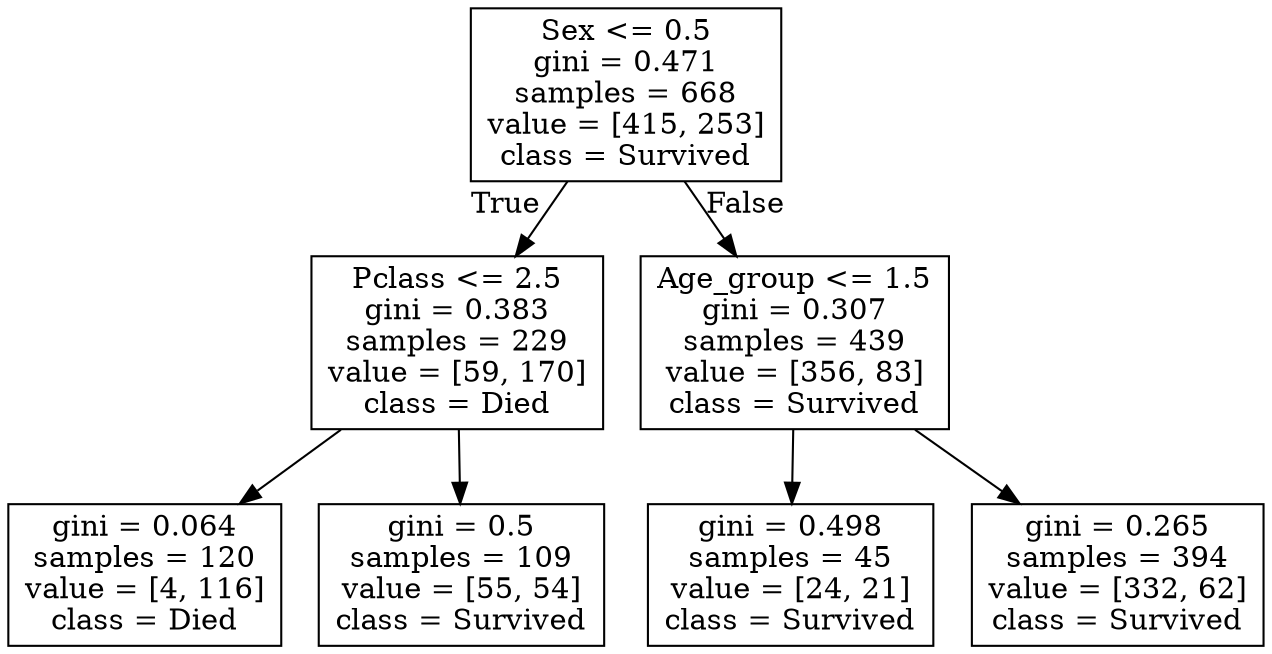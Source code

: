 digraph Tree {
node [shape=box] ;
0 [label="Sex <= 0.5\ngini = 0.471\nsamples = 668\nvalue = [415, 253]\nclass = Survived"] ;
1 [label="Pclass <= 2.5\ngini = 0.383\nsamples = 229\nvalue = [59, 170]\nclass = Died"] ;
0 -> 1 [labeldistance=2.5, labelangle=45, headlabel="True"] ;
2 [label="gini = 0.064\nsamples = 120\nvalue = [4, 116]\nclass = Died"] ;
1 -> 2 ;
3 [label="gini = 0.5\nsamples = 109\nvalue = [55, 54]\nclass = Survived"] ;
1 -> 3 ;
4 [label="Age_group <= 1.5\ngini = 0.307\nsamples = 439\nvalue = [356, 83]\nclass = Survived"] ;
0 -> 4 [labeldistance=2.5, labelangle=-45, headlabel="False"] ;
5 [label="gini = 0.498\nsamples = 45\nvalue = [24, 21]\nclass = Survived"] ;
4 -> 5 ;
6 [label="gini = 0.265\nsamples = 394\nvalue = [332, 62]\nclass = Survived"] ;
4 -> 6 ;
}
